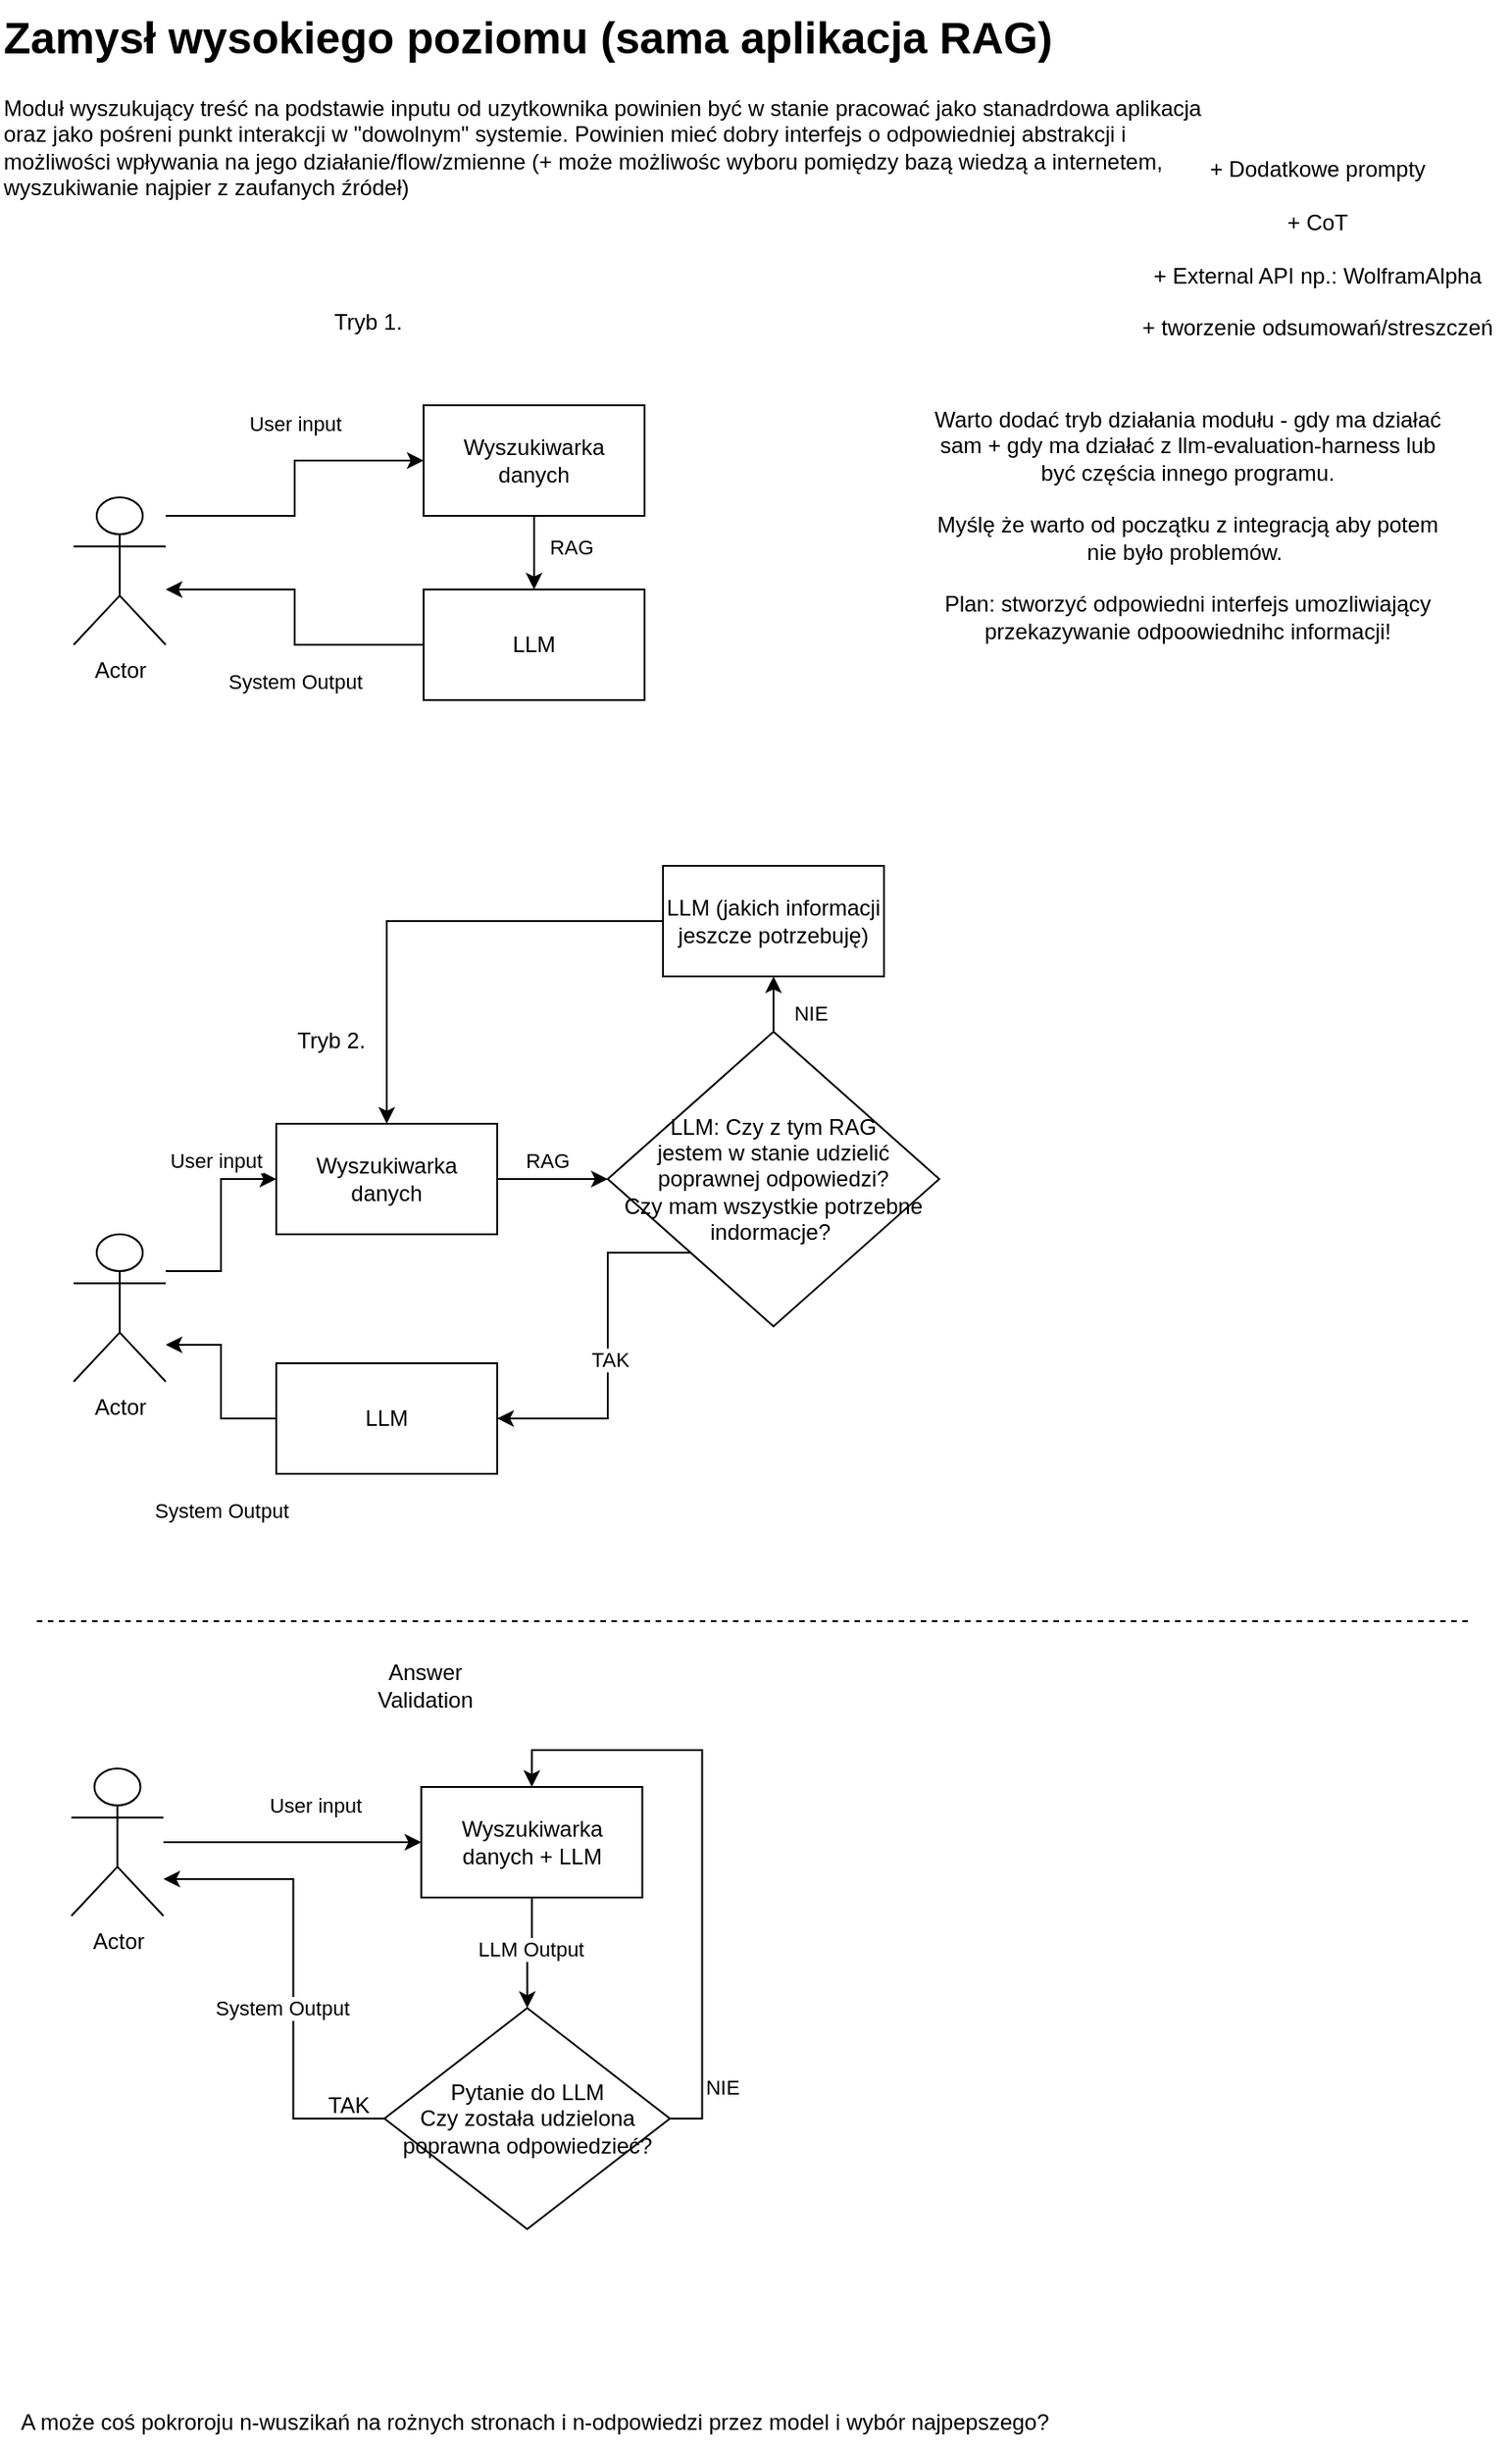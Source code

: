 <mxfile version="24.7.17">
  <diagram name="Strona-1" id="YSIBqQ7GThQPEjHOALDc">
    <mxGraphModel dx="1426" dy="747" grid="1" gridSize="10" guides="1" tooltips="1" connect="1" arrows="1" fold="1" page="1" pageScale="1" pageWidth="827" pageHeight="1169" math="0" shadow="0">
      <root>
        <mxCell id="0" />
        <mxCell id="1" parent="0" />
        <mxCell id="FueCT0Ppddvxsz1VXUoF-12" style="edgeStyle=orthogonalEdgeStyle;rounded=0;orthogonalLoop=1;jettySize=auto;html=1;entryX=0;entryY=0.5;entryDx=0;entryDy=0;" edge="1" parent="1" source="FueCT0Ppddvxsz1VXUoF-1" target="FueCT0Ppddvxsz1VXUoF-2">
          <mxGeometry relative="1" as="geometry">
            <Array as="points">
              <mxPoint x="160" y="280" />
              <mxPoint x="160" y="250" />
            </Array>
          </mxGeometry>
        </mxCell>
        <mxCell id="FueCT0Ppddvxsz1VXUoF-15" value="User input" style="edgeLabel;html=1;align=center;verticalAlign=middle;resizable=0;points=[];" vertex="1" connectable="0" parent="FueCT0Ppddvxsz1VXUoF-12">
          <mxGeometry x="-0.588" y="3" relative="1" as="geometry">
            <mxPoint x="35" y="-47" as="offset" />
          </mxGeometry>
        </mxCell>
        <mxCell id="FueCT0Ppddvxsz1VXUoF-1" value="Actor" style="shape=umlActor;verticalLabelPosition=bottom;verticalAlign=top;html=1;outlineConnect=0;" vertex="1" parent="1">
          <mxGeometry x="40" y="270" width="50" height="80" as="geometry" />
        </mxCell>
        <mxCell id="FueCT0Ppddvxsz1VXUoF-17" value="" style="edgeStyle=orthogonalEdgeStyle;rounded=0;orthogonalLoop=1;jettySize=auto;html=1;" edge="1" parent="1" source="FueCT0Ppddvxsz1VXUoF-2" target="FueCT0Ppddvxsz1VXUoF-3">
          <mxGeometry relative="1" as="geometry" />
        </mxCell>
        <mxCell id="FueCT0Ppddvxsz1VXUoF-18" value="RAG" style="edgeLabel;html=1;align=center;verticalAlign=middle;resizable=0;points=[];" vertex="1" connectable="0" parent="FueCT0Ppddvxsz1VXUoF-17">
          <mxGeometry x="-0.15" relative="1" as="geometry">
            <mxPoint x="20" as="offset" />
          </mxGeometry>
        </mxCell>
        <mxCell id="FueCT0Ppddvxsz1VXUoF-2" value="Wyszukiwarka danych" style="rounded=0;whiteSpace=wrap;html=1;" vertex="1" parent="1">
          <mxGeometry x="230" y="220" width="120" height="60" as="geometry" />
        </mxCell>
        <mxCell id="FueCT0Ppddvxsz1VXUoF-13" style="edgeStyle=orthogonalEdgeStyle;rounded=0;orthogonalLoop=1;jettySize=auto;html=1;" edge="1" parent="1" source="FueCT0Ppddvxsz1VXUoF-3" target="FueCT0Ppddvxsz1VXUoF-1">
          <mxGeometry relative="1" as="geometry">
            <Array as="points">
              <mxPoint x="160" y="350" />
              <mxPoint x="160" y="320" />
            </Array>
          </mxGeometry>
        </mxCell>
        <mxCell id="FueCT0Ppddvxsz1VXUoF-16" value="System Output" style="edgeLabel;html=1;align=center;verticalAlign=middle;resizable=0;points=[];" vertex="1" connectable="0" parent="FueCT0Ppddvxsz1VXUoF-13">
          <mxGeometry x="0.553" y="-3" relative="1" as="geometry">
            <mxPoint x="32" y="53" as="offset" />
          </mxGeometry>
        </mxCell>
        <mxCell id="FueCT0Ppddvxsz1VXUoF-3" value="LLM" style="rounded=0;whiteSpace=wrap;html=1;" vertex="1" parent="1">
          <mxGeometry x="230" y="320" width="120" height="60" as="geometry" />
        </mxCell>
        <mxCell id="FueCT0Ppddvxsz1VXUoF-19" value="Tryb 1." style="text;html=1;align=center;verticalAlign=middle;whiteSpace=wrap;rounded=0;" vertex="1" parent="1">
          <mxGeometry x="170" y="160" width="60" height="30" as="geometry" />
        </mxCell>
        <mxCell id="FueCT0Ppddvxsz1VXUoF-20" value="&lt;h1 style=&quot;margin-top: 0px;&quot;&gt;Zamysł wysokiego poziomu (sama aplikacja RAG)&lt;/h1&gt;&lt;p&gt;Moduł wyszukujący treść na podstawie inputu od uzytkownika powinien być w stanie pracować jako stanadrdowa aplikacja oraz jako pośreni punkt interakcji w &quot;dowolnym&quot; systemie. Powinien mieć dobry interfejs o odpowiedniej abstrakcji i możliwości wpływania na jego działanie/flow/zmienne (+ może możliwośc wyboru pomiędzy bazą wiedzą a internetem, wyszukiwanie najpier z zaufanych źródeł)&lt;/p&gt;" style="text;html=1;whiteSpace=wrap;overflow=hidden;rounded=0;" vertex="1" parent="1">
          <mxGeometry width="660" height="120" as="geometry" />
        </mxCell>
        <mxCell id="FueCT0Ppddvxsz1VXUoF-38" style="edgeStyle=orthogonalEdgeStyle;rounded=0;orthogonalLoop=1;jettySize=auto;html=1;entryX=0;entryY=0.5;entryDx=0;entryDy=0;" edge="1" parent="1" source="FueCT0Ppddvxsz1VXUoF-24" target="FueCT0Ppddvxsz1VXUoF-27">
          <mxGeometry relative="1" as="geometry">
            <Array as="points">
              <mxPoint x="120" y="690" />
              <mxPoint x="120" y="640" />
            </Array>
          </mxGeometry>
        </mxCell>
        <mxCell id="FueCT0Ppddvxsz1VXUoF-66" value="User input" style="edgeLabel;html=1;align=center;verticalAlign=middle;resizable=0;points=[];" vertex="1" connectable="0" parent="FueCT0Ppddvxsz1VXUoF-38">
          <mxGeometry x="0.455" y="5" relative="1" as="geometry">
            <mxPoint x="-3" y="-5" as="offset" />
          </mxGeometry>
        </mxCell>
        <mxCell id="FueCT0Ppddvxsz1VXUoF-24" value="Actor" style="shape=umlActor;verticalLabelPosition=bottom;verticalAlign=top;html=1;outlineConnect=0;" vertex="1" parent="1">
          <mxGeometry x="40" y="670" width="50" height="80" as="geometry" />
        </mxCell>
        <mxCell id="FueCT0Ppddvxsz1VXUoF-34" value="" style="edgeStyle=orthogonalEdgeStyle;rounded=0;orthogonalLoop=1;jettySize=auto;html=1;" edge="1" parent="1" source="FueCT0Ppddvxsz1VXUoF-27" target="FueCT0Ppddvxsz1VXUoF-33">
          <mxGeometry relative="1" as="geometry" />
        </mxCell>
        <mxCell id="FueCT0Ppddvxsz1VXUoF-35" value="RAG" style="edgeLabel;html=1;align=center;verticalAlign=middle;resizable=0;points=[];" vertex="1" connectable="0" parent="FueCT0Ppddvxsz1VXUoF-34">
          <mxGeometry x="-0.12" y="3" relative="1" as="geometry">
            <mxPoint y="-7" as="offset" />
          </mxGeometry>
        </mxCell>
        <mxCell id="FueCT0Ppddvxsz1VXUoF-27" value="Wyszukiwarka danych" style="rounded=0;whiteSpace=wrap;html=1;" vertex="1" parent="1">
          <mxGeometry x="150" y="610" width="120" height="60" as="geometry" />
        </mxCell>
        <mxCell id="FueCT0Ppddvxsz1VXUoF-40" style="edgeStyle=orthogonalEdgeStyle;rounded=0;orthogonalLoop=1;jettySize=auto;html=1;" edge="1" parent="1" source="FueCT0Ppddvxsz1VXUoF-30" target="FueCT0Ppddvxsz1VXUoF-24">
          <mxGeometry relative="1" as="geometry">
            <Array as="points">
              <mxPoint x="120" y="770" />
              <mxPoint x="120" y="730" />
            </Array>
          </mxGeometry>
        </mxCell>
        <mxCell id="FueCT0Ppddvxsz1VXUoF-30" value="LLM" style="rounded=0;whiteSpace=wrap;html=1;" vertex="1" parent="1">
          <mxGeometry x="150" y="740" width="120" height="60" as="geometry" />
        </mxCell>
        <mxCell id="FueCT0Ppddvxsz1VXUoF-31" value="Tryb 2&lt;span style=&quot;background-color: initial;&quot;&gt;.&lt;/span&gt;" style="text;html=1;align=center;verticalAlign=middle;whiteSpace=wrap;rounded=0;" vertex="1" parent="1">
          <mxGeometry x="150" y="550" width="60" height="30" as="geometry" />
        </mxCell>
        <mxCell id="FueCT0Ppddvxsz1VXUoF-36" style="edgeStyle=orthogonalEdgeStyle;rounded=0;orthogonalLoop=1;jettySize=auto;html=1;entryX=1;entryY=0.5;entryDx=0;entryDy=0;exitX=0;exitY=1;exitDx=0;exitDy=0;" edge="1" parent="1" source="FueCT0Ppddvxsz1VXUoF-33" target="FueCT0Ppddvxsz1VXUoF-30">
          <mxGeometry relative="1" as="geometry">
            <Array as="points">
              <mxPoint x="330" y="680" />
              <mxPoint x="330" y="770" />
            </Array>
          </mxGeometry>
        </mxCell>
        <mxCell id="FueCT0Ppddvxsz1VXUoF-43" value="TAK" style="edgeLabel;html=1;align=center;verticalAlign=middle;resizable=0;points=[];" vertex="1" connectable="0" parent="FueCT0Ppddvxsz1VXUoF-36">
          <mxGeometry x="0.056" y="1" relative="1" as="geometry">
            <mxPoint as="offset" />
          </mxGeometry>
        </mxCell>
        <mxCell id="FueCT0Ppddvxsz1VXUoF-52" value="" style="edgeStyle=orthogonalEdgeStyle;rounded=0;orthogonalLoop=1;jettySize=auto;html=1;" edge="1" parent="1" source="FueCT0Ppddvxsz1VXUoF-33" target="FueCT0Ppddvxsz1VXUoF-44">
          <mxGeometry relative="1" as="geometry" />
        </mxCell>
        <mxCell id="FueCT0Ppddvxsz1VXUoF-54" value="NIE" style="edgeLabel;html=1;align=center;verticalAlign=middle;resizable=0;points=[];" vertex="1" connectable="0" parent="FueCT0Ppddvxsz1VXUoF-52">
          <mxGeometry x="0.36" y="-2" relative="1" as="geometry">
            <mxPoint x="18" y="4" as="offset" />
          </mxGeometry>
        </mxCell>
        <mxCell id="FueCT0Ppddvxsz1VXUoF-33" value="LLM: Czy z tym RAG&lt;div&gt;&lt;span style=&quot;background-color: initial;&quot;&gt;jestem w stanie udzielić poprawnej odpowiedzi?&lt;/span&gt;&lt;/div&gt;&lt;div&gt;&lt;span style=&quot;background-color: initial;&quot;&gt;Czy mam wszystkie potrzebne&lt;/span&gt;&lt;/div&gt;&lt;div&gt;&lt;span style=&quot;background-color: initial;&quot;&gt;indormacje?&amp;nbsp;&lt;/span&gt;&lt;/div&gt;" style="rhombus;whiteSpace=wrap;html=1;" vertex="1" parent="1">
          <mxGeometry x="330" y="560" width="180" height="160" as="geometry" />
        </mxCell>
        <mxCell id="FueCT0Ppddvxsz1VXUoF-42" value="System Output" style="edgeLabel;html=1;align=center;verticalAlign=middle;resizable=0;points=[];" vertex="1" connectable="0" parent="1">
          <mxGeometry x="120" y="820" as="geometry" />
        </mxCell>
        <mxCell id="FueCT0Ppddvxsz1VXUoF-53" style="edgeStyle=orthogonalEdgeStyle;rounded=0;orthogonalLoop=1;jettySize=auto;html=1;" edge="1" parent="1" source="FueCT0Ppddvxsz1VXUoF-44" target="FueCT0Ppddvxsz1VXUoF-27">
          <mxGeometry relative="1" as="geometry" />
        </mxCell>
        <mxCell id="FueCT0Ppddvxsz1VXUoF-44" value="LLM (jakich informacji jeszcze potrzebuję)" style="whiteSpace=wrap;html=1;" vertex="1" parent="1">
          <mxGeometry x="360" y="470" width="120" height="60" as="geometry" />
        </mxCell>
        <mxCell id="FueCT0Ppddvxsz1VXUoF-67" style="edgeStyle=orthogonalEdgeStyle;rounded=0;orthogonalLoop=1;jettySize=auto;html=1;entryX=0;entryY=0.5;entryDx=0;entryDy=0;" edge="1" parent="1" source="FueCT0Ppddvxsz1VXUoF-69" target="FueCT0Ppddvxsz1VXUoF-72">
          <mxGeometry relative="1" as="geometry">
            <Array as="points">
              <mxPoint x="151.26" y="1000" />
              <mxPoint x="151.26" y="1000" />
            </Array>
          </mxGeometry>
        </mxCell>
        <mxCell id="FueCT0Ppddvxsz1VXUoF-68" value="User input" style="edgeLabel;html=1;align=center;verticalAlign=middle;resizable=0;points=[];" vertex="1" connectable="0" parent="FueCT0Ppddvxsz1VXUoF-67">
          <mxGeometry x="-0.588" y="3" relative="1" as="geometry">
            <mxPoint x="53" y="-17" as="offset" />
          </mxGeometry>
        </mxCell>
        <mxCell id="FueCT0Ppddvxsz1VXUoF-69" value="Actor" style="shape=umlActor;verticalLabelPosition=bottom;verticalAlign=top;html=1;outlineConnect=0;" vertex="1" parent="1">
          <mxGeometry x="38.76" y="960" width="50" height="80" as="geometry" />
        </mxCell>
        <mxCell id="FueCT0Ppddvxsz1VXUoF-94" style="edgeStyle=orthogonalEdgeStyle;rounded=0;orthogonalLoop=1;jettySize=auto;html=1;" edge="1" parent="1" source="FueCT0Ppddvxsz1VXUoF-72" target="FueCT0Ppddvxsz1VXUoF-82">
          <mxGeometry relative="1" as="geometry" />
        </mxCell>
        <mxCell id="FueCT0Ppddvxsz1VXUoF-95" value="LLM Output" style="edgeLabel;html=1;align=center;verticalAlign=middle;resizable=0;points=[];" vertex="1" connectable="0" parent="FueCT0Ppddvxsz1VXUoF-94">
          <mxGeometry x="-0.006" y="-2" relative="1" as="geometry">
            <mxPoint as="offset" />
          </mxGeometry>
        </mxCell>
        <mxCell id="FueCT0Ppddvxsz1VXUoF-72" value="Wyszukiwarka danych + LLM" style="rounded=0;whiteSpace=wrap;html=1;" vertex="1" parent="1">
          <mxGeometry x="228.76" y="970" width="120" height="60" as="geometry" />
        </mxCell>
        <mxCell id="FueCT0Ppddvxsz1VXUoF-73" style="edgeStyle=orthogonalEdgeStyle;rounded=0;orthogonalLoop=1;jettySize=auto;html=1;exitX=0;exitY=0.5;exitDx=0;exitDy=0;" edge="1" parent="1" source="FueCT0Ppddvxsz1VXUoF-82" target="FueCT0Ppddvxsz1VXUoF-69">
          <mxGeometry relative="1" as="geometry">
            <Array as="points">
              <mxPoint x="159.26" y="1150" />
              <mxPoint x="159.26" y="1020" />
            </Array>
          </mxGeometry>
        </mxCell>
        <mxCell id="FueCT0Ppddvxsz1VXUoF-74" value="System Output" style="edgeLabel;html=1;align=center;verticalAlign=middle;resizable=0;points=[];" vertex="1" connectable="0" parent="FueCT0Ppddvxsz1VXUoF-73">
          <mxGeometry x="0.553" y="-3" relative="1" as="geometry">
            <mxPoint x="8" y="73" as="offset" />
          </mxGeometry>
        </mxCell>
        <mxCell id="FueCT0Ppddvxsz1VXUoF-76" value="Answer Validation" style="text;html=1;align=center;verticalAlign=middle;whiteSpace=wrap;rounded=0;" vertex="1" parent="1">
          <mxGeometry x="201.26" y="900" width="60" height="30" as="geometry" />
        </mxCell>
        <mxCell id="FueCT0Ppddvxsz1VXUoF-86" style="edgeStyle=orthogonalEdgeStyle;rounded=0;orthogonalLoop=1;jettySize=auto;html=1;entryX=0.5;entryY=0;entryDx=0;entryDy=0;" edge="1" parent="1" source="FueCT0Ppddvxsz1VXUoF-82" target="FueCT0Ppddvxsz1VXUoF-72">
          <mxGeometry relative="1" as="geometry">
            <Array as="points">
              <mxPoint x="381.26" y="1150" />
              <mxPoint x="381.26" y="950" />
              <mxPoint x="289.26" y="950" />
            </Array>
          </mxGeometry>
        </mxCell>
        <mxCell id="FueCT0Ppddvxsz1VXUoF-87" value="NIE" style="edgeLabel;html=1;align=center;verticalAlign=middle;resizable=0;points=[];" vertex="1" connectable="0" parent="FueCT0Ppddvxsz1VXUoF-86">
          <mxGeometry x="-0.855" y="-4" relative="1" as="geometry">
            <mxPoint x="6" y="-11" as="offset" />
          </mxGeometry>
        </mxCell>
        <mxCell id="FueCT0Ppddvxsz1VXUoF-82" value="&lt;div&gt;Pytanie do LLM&lt;/div&gt;Czy została udzielona poprawna odpowiedzieć?" style="rhombus;whiteSpace=wrap;html=1;" vertex="1" parent="1">
          <mxGeometry x="208.76" y="1090" width="155" height="120" as="geometry" />
        </mxCell>
        <mxCell id="FueCT0Ppddvxsz1VXUoF-84" value="TAK" style="text;html=1;align=center;verticalAlign=middle;resizable=0;points=[];autosize=1;strokeColor=none;fillColor=none;" vertex="1" parent="1">
          <mxGeometry x="163.76" y="1128" width="50" height="30" as="geometry" />
        </mxCell>
        <mxCell id="FueCT0Ppddvxsz1VXUoF-85" value="+ Dodatkowe prompty&lt;div&gt;&lt;br&gt;&lt;/div&gt;&lt;div&gt;+ CoT&lt;/div&gt;&lt;div&gt;&lt;br&gt;&lt;/div&gt;&lt;div&gt;+ External API np.: WolframAlpha&lt;/div&gt;&lt;div&gt;&lt;br&gt;&lt;/div&gt;&lt;div&gt;+ tworzenie odsumowań/streszczeń&lt;/div&gt;" style="text;html=1;align=center;verticalAlign=middle;resizable=0;points=[];autosize=1;strokeColor=none;fillColor=none;" vertex="1" parent="1">
          <mxGeometry x="610" y="80" width="210" height="110" as="geometry" />
        </mxCell>
        <mxCell id="FueCT0Ppddvxsz1VXUoF-101" value="" style="endArrow=none;dashed=1;html=1;rounded=0;" edge="1" parent="1">
          <mxGeometry width="50" height="50" relative="1" as="geometry">
            <mxPoint x="20" y="880" as="sourcePoint" />
            <mxPoint x="800" y="880" as="targetPoint" />
          </mxGeometry>
        </mxCell>
        <mxCell id="FueCT0Ppddvxsz1VXUoF-103" value="Warto dodać tryb działania modułu - gdy ma działać sam + gdy ma działać z llm-evaluation-harness lub być częścia innego programu.&lt;div&gt;&lt;br&gt;&lt;/div&gt;&lt;div&gt;Myślę że warto od początku z integracją aby potem nie było problemów.&amp;nbsp;&lt;/div&gt;&lt;div&gt;&lt;br&gt;&lt;/div&gt;&lt;div&gt;Plan: stworzyć odpowiedni interfejs umozliwiający przekazywanie odpoowiednihc informacji!&lt;/div&gt;" style="text;html=1;align=center;verticalAlign=middle;whiteSpace=wrap;rounded=0;" vertex="1" parent="1">
          <mxGeometry x="500" y="220" width="290" height="130" as="geometry" />
        </mxCell>
        <mxCell id="FueCT0Ppddvxsz1VXUoF-104" value="A może coś pokroroju n-wuszikań na rożnych stronach i n-odpowiedzi przez model i wybór najpepszego?" style="text;html=1;align=center;verticalAlign=middle;resizable=0;points=[];autosize=1;strokeColor=none;fillColor=none;" vertex="1" parent="1">
          <mxGeometry y="1300" width="580" height="30" as="geometry" />
        </mxCell>
      </root>
    </mxGraphModel>
  </diagram>
</mxfile>
